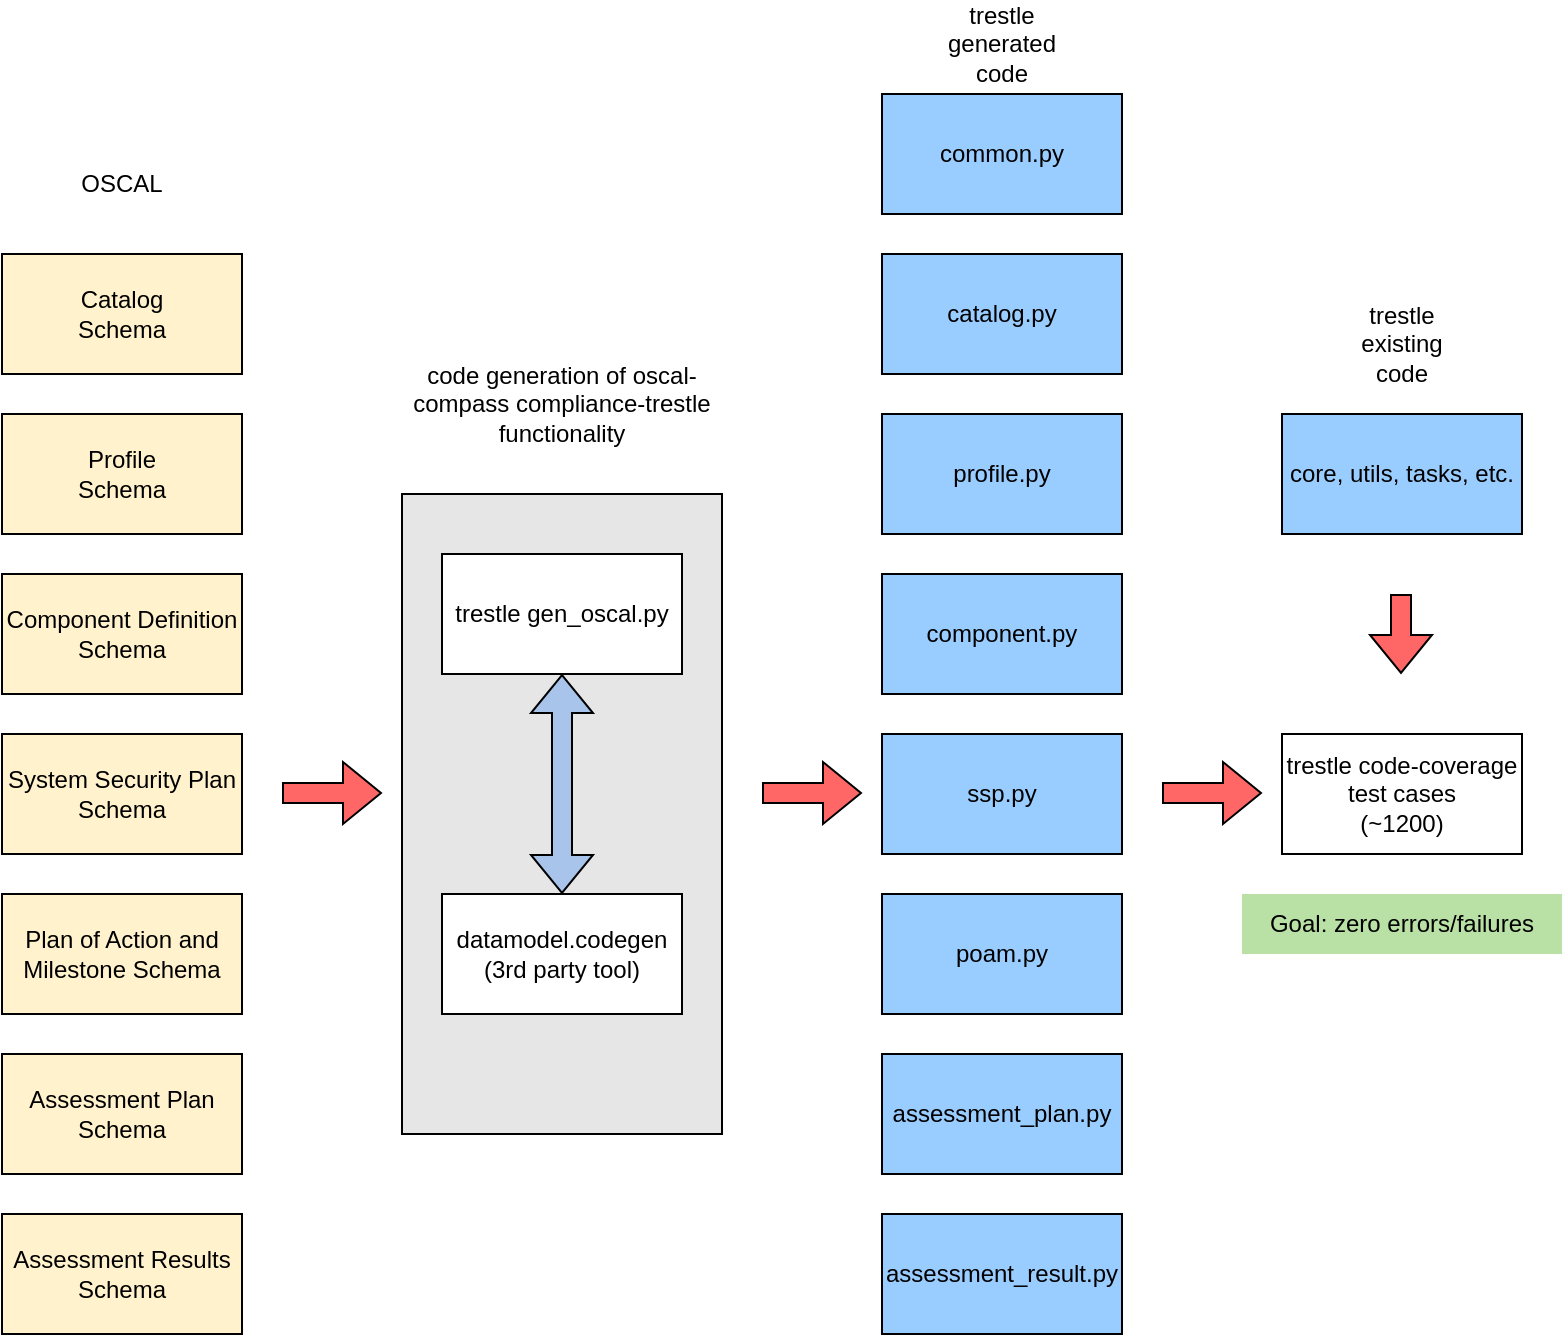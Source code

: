 <mxfile version="21.4.0" type="device">
  <diagram name="Page-1" id="hMJuEOXWqzFiT-lxQNfF">
    <mxGraphModel dx="1195" dy="810" grid="1" gridSize="10" guides="1" tooltips="1" connect="1" arrows="1" fold="1" page="1" pageScale="1" pageWidth="850" pageHeight="1100" math="0" shadow="0">
      <root>
        <mxCell id="0" />
        <mxCell id="1" parent="0" />
        <mxCell id="pt1Z5ydw9RW1vbKcqbn2-36" value="" style="rounded=0;whiteSpace=wrap;html=1;fillColor=#E6E6E6;" vertex="1" parent="1">
          <mxGeometry x="240" y="280" width="160" height="320" as="geometry" />
        </mxCell>
        <mxCell id="pt1Z5ydw9RW1vbKcqbn2-2" value="Catalog&lt;br&gt;Schema" style="rounded=0;whiteSpace=wrap;html=1;fillColor=#FFF2CC;" vertex="1" parent="1">
          <mxGeometry x="40" y="160" width="120" height="60" as="geometry" />
        </mxCell>
        <mxCell id="pt1Z5ydw9RW1vbKcqbn2-3" value="Profile&lt;br&gt;Schema" style="rounded=0;whiteSpace=wrap;html=1;fillColor=#FFF2CC;" vertex="1" parent="1">
          <mxGeometry x="40" y="240" width="120" height="60" as="geometry" />
        </mxCell>
        <mxCell id="pt1Z5ydw9RW1vbKcqbn2-4" value="Component Definition Schema" style="rounded=0;whiteSpace=wrap;html=1;fillColor=#FFF2CC;" vertex="1" parent="1">
          <mxGeometry x="40" y="320" width="120" height="60" as="geometry" />
        </mxCell>
        <mxCell id="pt1Z5ydw9RW1vbKcqbn2-5" value="System Security Plan Schema" style="rounded=0;whiteSpace=wrap;html=1;fillColor=#FFF2CC;" vertex="1" parent="1">
          <mxGeometry x="40" y="400" width="120" height="60" as="geometry" />
        </mxCell>
        <mxCell id="pt1Z5ydw9RW1vbKcqbn2-6" value="Plan of Action and Milestone Schema" style="rounded=0;whiteSpace=wrap;html=1;fillColor=#FFF2CC;" vertex="1" parent="1">
          <mxGeometry x="40" y="480" width="120" height="60" as="geometry" />
        </mxCell>
        <mxCell id="pt1Z5ydw9RW1vbKcqbn2-7" value="Assessment Plan Schema" style="rounded=0;whiteSpace=wrap;html=1;fillColor=#FFF2CC;" vertex="1" parent="1">
          <mxGeometry x="40" y="560" width="120" height="60" as="geometry" />
        </mxCell>
        <mxCell id="pt1Z5ydw9RW1vbKcqbn2-8" value="Assessment Results Schema" style="rounded=0;whiteSpace=wrap;html=1;fillColor=#FFF2CC;" vertex="1" parent="1">
          <mxGeometry x="40" y="640" width="120" height="60" as="geometry" />
        </mxCell>
        <mxCell id="pt1Z5ydw9RW1vbKcqbn2-22" value="trestle gen_oscal.py" style="rounded=0;whiteSpace=wrap;html=1;" vertex="1" parent="1">
          <mxGeometry x="260" y="310" width="120" height="60" as="geometry" />
        </mxCell>
        <mxCell id="pt1Z5ydw9RW1vbKcqbn2-23" value="datamodel.codegen&lt;br&gt;(3rd party tool)" style="rounded=0;whiteSpace=wrap;html=1;" vertex="1" parent="1">
          <mxGeometry x="260" y="480" width="120" height="60" as="geometry" />
        </mxCell>
        <mxCell id="pt1Z5ydw9RW1vbKcqbn2-24" value="catalog.py" style="rounded=0;whiteSpace=wrap;html=1;fillColor=#99CCFF;" vertex="1" parent="1">
          <mxGeometry x="480" y="160" width="120" height="60" as="geometry" />
        </mxCell>
        <mxCell id="pt1Z5ydw9RW1vbKcqbn2-25" value="common.py" style="rounded=0;whiteSpace=wrap;html=1;fillColor=#99CCFF;" vertex="1" parent="1">
          <mxGeometry x="480" y="80" width="120" height="60" as="geometry" />
        </mxCell>
        <mxCell id="pt1Z5ydw9RW1vbKcqbn2-26" value="profile.py" style="rounded=0;whiteSpace=wrap;html=1;fillColor=#99CCFF;" vertex="1" parent="1">
          <mxGeometry x="480" y="240" width="120" height="60" as="geometry" />
        </mxCell>
        <mxCell id="pt1Z5ydw9RW1vbKcqbn2-27" value="component.py" style="rounded=0;whiteSpace=wrap;html=1;fillColor=#99CCFF;" vertex="1" parent="1">
          <mxGeometry x="480" y="320" width="120" height="60" as="geometry" />
        </mxCell>
        <mxCell id="pt1Z5ydw9RW1vbKcqbn2-28" value="ssp.py" style="rounded=0;whiteSpace=wrap;html=1;fillColor=#99CCFF;" vertex="1" parent="1">
          <mxGeometry x="480" y="400" width="120" height="60" as="geometry" />
        </mxCell>
        <mxCell id="pt1Z5ydw9RW1vbKcqbn2-29" value="poam.py" style="rounded=0;whiteSpace=wrap;html=1;fillColor=#99CCFF;" vertex="1" parent="1">
          <mxGeometry x="480" y="480" width="120" height="60" as="geometry" />
        </mxCell>
        <mxCell id="pt1Z5ydw9RW1vbKcqbn2-30" value="assessment_plan.py" style="rounded=0;whiteSpace=wrap;html=1;fillColor=#99CCFF;" vertex="1" parent="1">
          <mxGeometry x="480" y="560" width="120" height="60" as="geometry" />
        </mxCell>
        <mxCell id="pt1Z5ydw9RW1vbKcqbn2-31" value="assessment_result.py" style="rounded=0;whiteSpace=wrap;html=1;fillColor=#99CCFF;" vertex="1" parent="1">
          <mxGeometry x="480" y="640" width="120" height="60" as="geometry" />
        </mxCell>
        <mxCell id="pt1Z5ydw9RW1vbKcqbn2-40" value="" style="shape=flexArrow;endArrow=classic;html=1;rounded=0;fillColor=#FF6666;" edge="1" parent="1">
          <mxGeometry width="50" height="50" relative="1" as="geometry">
            <mxPoint x="180" y="429.5" as="sourcePoint" />
            <mxPoint x="230" y="429.5" as="targetPoint" />
          </mxGeometry>
        </mxCell>
        <mxCell id="pt1Z5ydw9RW1vbKcqbn2-42" value="" style="shape=flexArrow;endArrow=classic;html=1;rounded=0;fillColor=#FF6666;" edge="1" parent="1">
          <mxGeometry width="50" height="50" relative="1" as="geometry">
            <mxPoint x="420" y="429.5" as="sourcePoint" />
            <mxPoint x="470" y="429.5" as="targetPoint" />
          </mxGeometry>
        </mxCell>
        <mxCell id="pt1Z5ydw9RW1vbKcqbn2-43" value="" style="shape=flexArrow;endArrow=classic;startArrow=classic;html=1;rounded=0;exitX=0.5;exitY=0;exitDx=0;exitDy=0;entryX=0.5;entryY=1;entryDx=0;entryDy=0;fillColor=#A9C4EB;" edge="1" parent="1" source="pt1Z5ydw9RW1vbKcqbn2-23" target="pt1Z5ydw9RW1vbKcqbn2-22">
          <mxGeometry width="100" height="100" relative="1" as="geometry">
            <mxPoint x="300" y="490" as="sourcePoint" />
            <mxPoint x="400" y="390" as="targetPoint" />
          </mxGeometry>
        </mxCell>
        <mxCell id="pt1Z5ydw9RW1vbKcqbn2-45" value="OSCAL" style="text;html=1;strokeColor=none;fillColor=none;align=center;verticalAlign=middle;whiteSpace=wrap;rounded=0;" vertex="1" parent="1">
          <mxGeometry x="70" y="110" width="60" height="30" as="geometry" />
        </mxCell>
        <mxCell id="pt1Z5ydw9RW1vbKcqbn2-46" value="trestle&lt;br&gt;generated code" style="text;html=1;strokeColor=none;fillColor=none;align=center;verticalAlign=middle;whiteSpace=wrap;rounded=0;" vertex="1" parent="1">
          <mxGeometry x="510" y="40" width="60" height="30" as="geometry" />
        </mxCell>
        <mxCell id="pt1Z5ydw9RW1vbKcqbn2-47" value="code generation of oscal-compass compliance-trestle functionality" style="text;html=1;strokeColor=none;fillColor=none;align=center;verticalAlign=middle;whiteSpace=wrap;rounded=0;" vertex="1" parent="1">
          <mxGeometry x="240" y="220" width="160" height="30" as="geometry" />
        </mxCell>
        <mxCell id="pt1Z5ydw9RW1vbKcqbn2-49" value="trestle code-coverage test cases&lt;br&gt;(~1200)" style="rounded=0;whiteSpace=wrap;html=1;" vertex="1" parent="1">
          <mxGeometry x="680" y="400" width="120" height="60" as="geometry" />
        </mxCell>
        <mxCell id="pt1Z5ydw9RW1vbKcqbn2-52" value="" style="shape=flexArrow;endArrow=classic;html=1;rounded=0;fillColor=#FF6666;" edge="1" parent="1">
          <mxGeometry width="50" height="50" relative="1" as="geometry">
            <mxPoint x="620" y="429.5" as="sourcePoint" />
            <mxPoint x="670" y="429.5" as="targetPoint" />
            <Array as="points">
              <mxPoint x="620" y="429.5" />
            </Array>
          </mxGeometry>
        </mxCell>
        <mxCell id="pt1Z5ydw9RW1vbKcqbn2-53" value="Goal: zero errors/failures" style="text;html=1;strokeColor=none;fillColor=#B9E0A5;align=center;verticalAlign=middle;whiteSpace=wrap;rounded=0;" vertex="1" parent="1">
          <mxGeometry x="660" y="480" width="160" height="30" as="geometry" />
        </mxCell>
        <mxCell id="pt1Z5ydw9RW1vbKcqbn2-54" value="core, utils, tasks, etc." style="rounded=0;whiteSpace=wrap;html=1;fillColor=#99CCFF;" vertex="1" parent="1">
          <mxGeometry x="680" y="240" width="120" height="60" as="geometry" />
        </mxCell>
        <mxCell id="pt1Z5ydw9RW1vbKcqbn2-55" value="trestle&lt;br&gt;existing&lt;br&gt;code" style="text;html=1;strokeColor=none;fillColor=none;align=center;verticalAlign=middle;whiteSpace=wrap;rounded=0;" vertex="1" parent="1">
          <mxGeometry x="710" y="190" width="60" height="30" as="geometry" />
        </mxCell>
        <mxCell id="pt1Z5ydw9RW1vbKcqbn2-56" value="" style="shape=flexArrow;endArrow=classic;html=1;rounded=0;fillColor=#FF6666;" edge="1" parent="1">
          <mxGeometry width="50" height="50" relative="1" as="geometry">
            <mxPoint x="739.5" y="330" as="sourcePoint" />
            <mxPoint x="739.5" y="370" as="targetPoint" />
            <Array as="points">
              <mxPoint x="739.5" y="330" />
            </Array>
          </mxGeometry>
        </mxCell>
      </root>
    </mxGraphModel>
  </diagram>
</mxfile>
